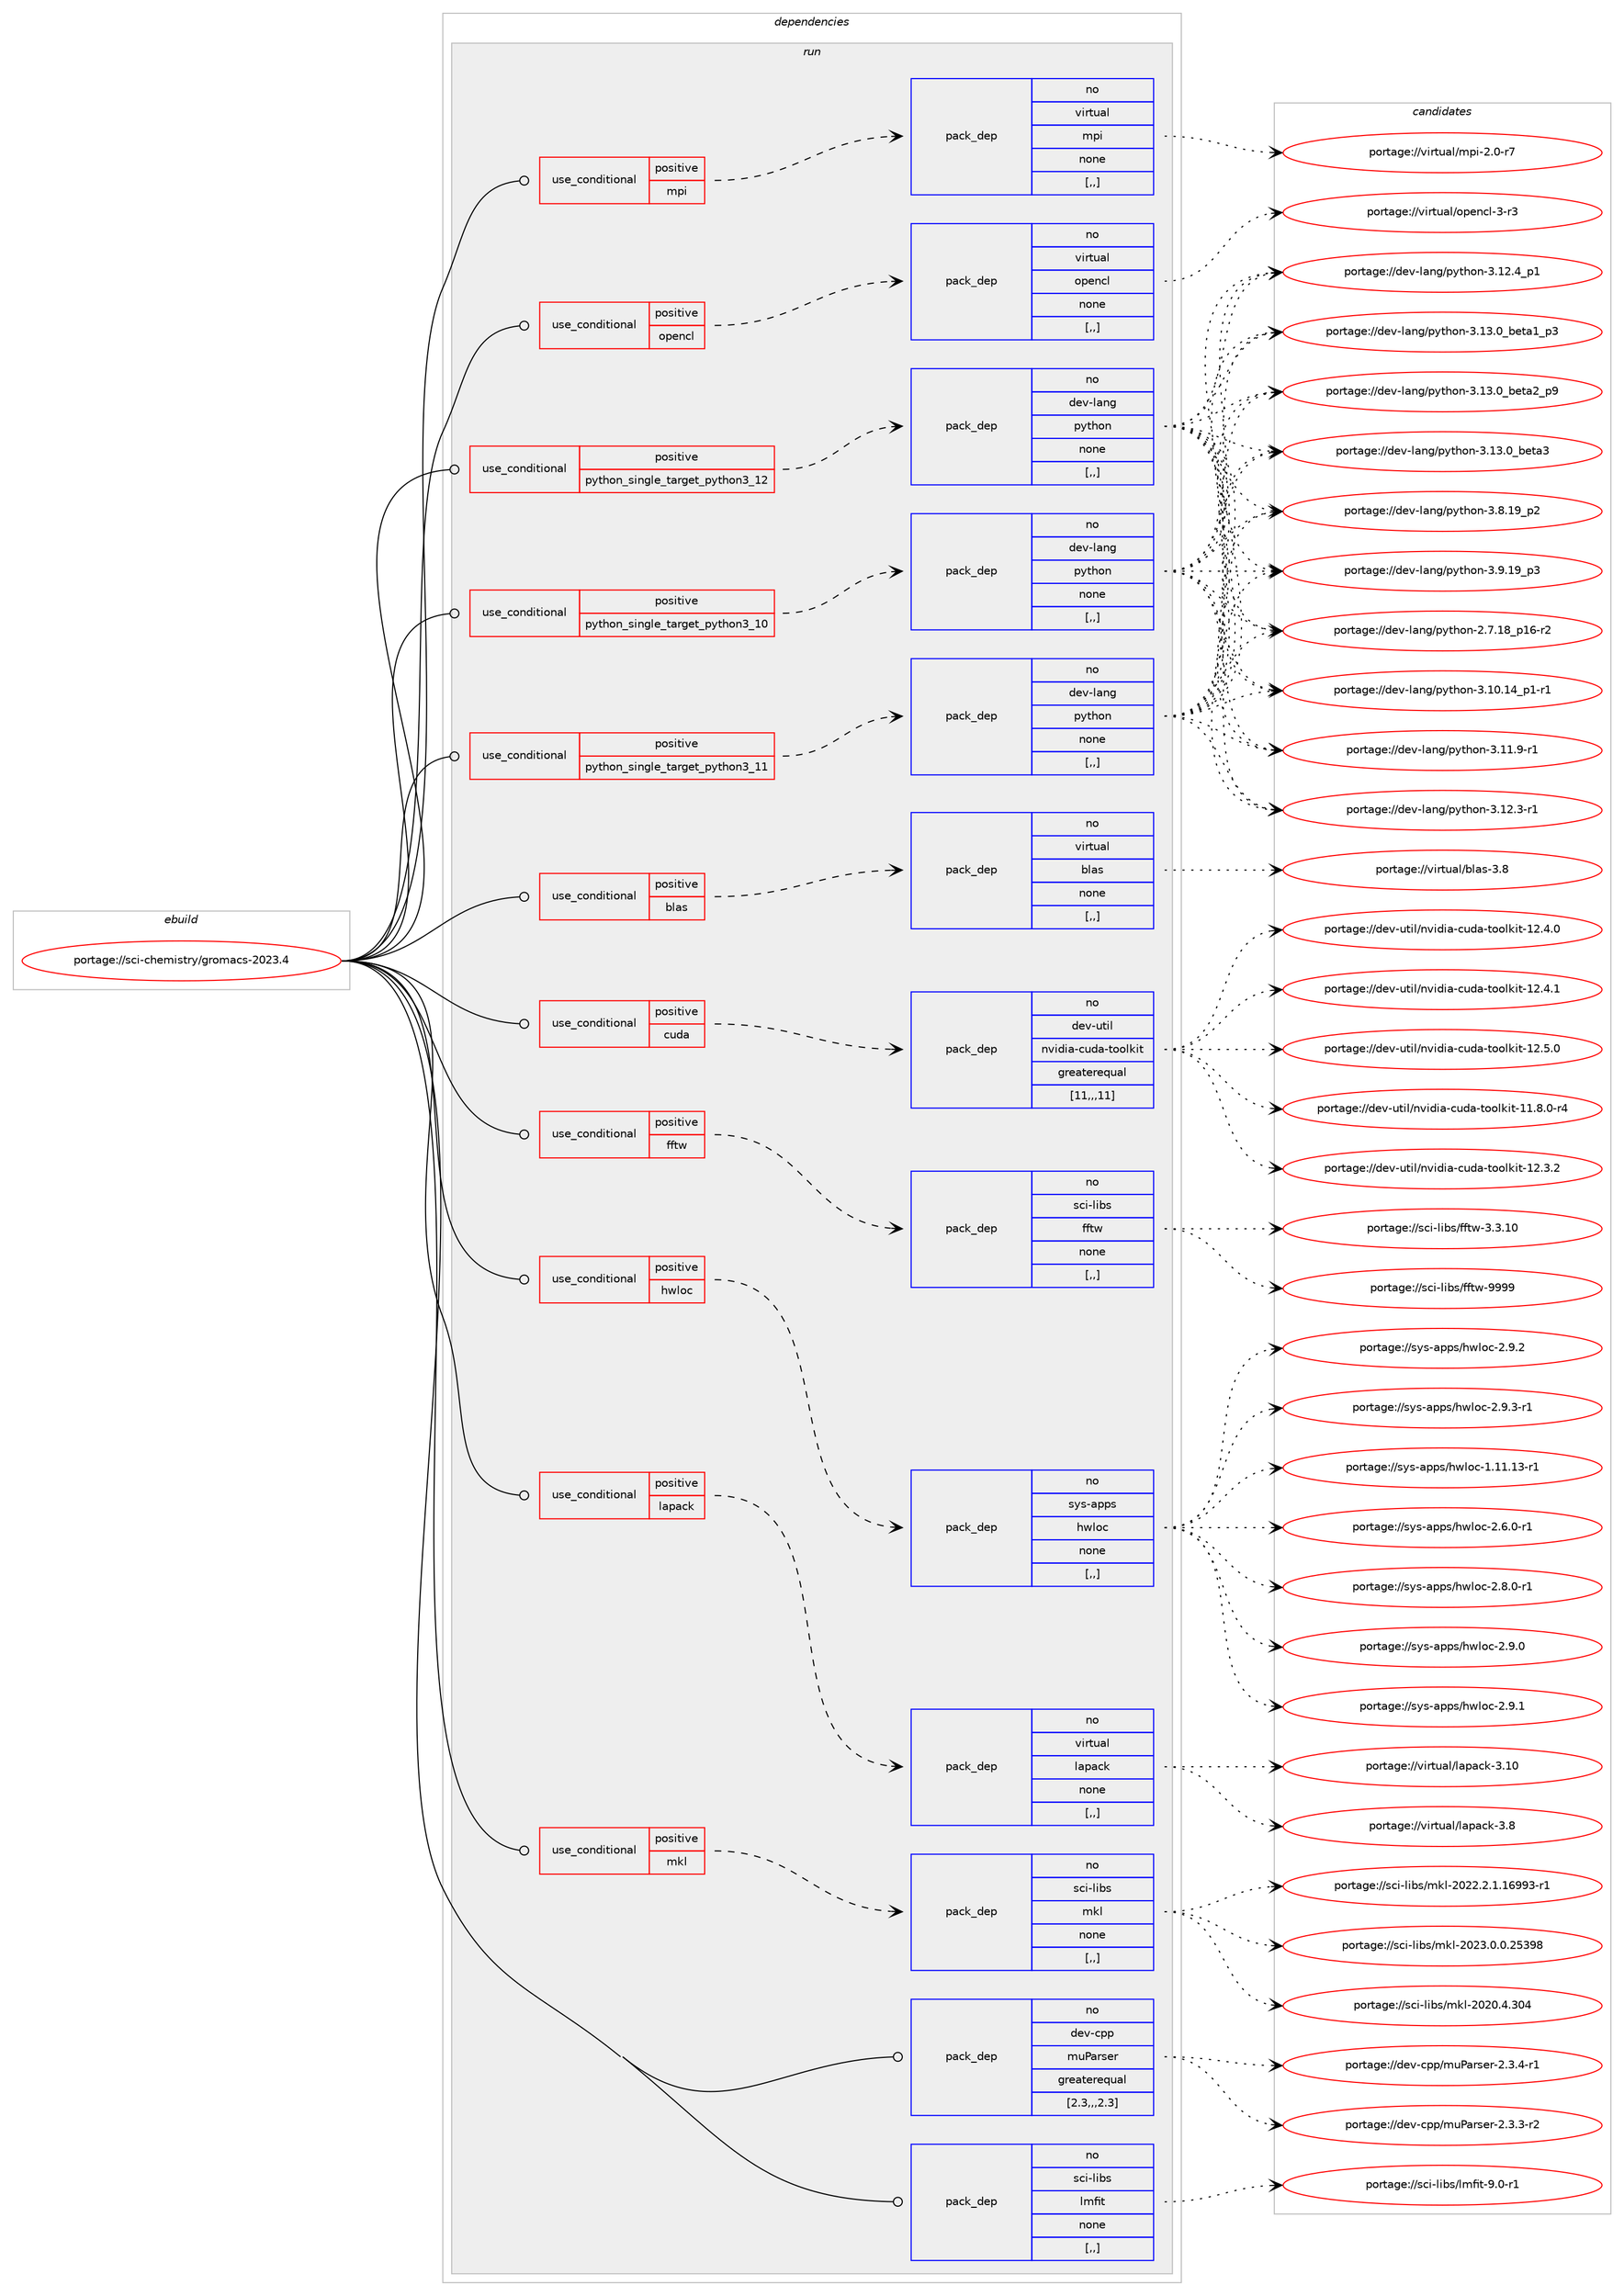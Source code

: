 digraph prolog {

# *************
# Graph options
# *************

newrank=true;
concentrate=true;
compound=true;
graph [rankdir=LR,fontname=Helvetica,fontsize=10,ranksep=1.5];#, ranksep=2.5, nodesep=0.2];
edge  [arrowhead=vee];
node  [fontname=Helvetica,fontsize=10];

# **********
# The ebuild
# **********

subgraph cluster_leftcol {
color=gray;
rank=same;
label=<<i>ebuild</i>>;
id [label="portage://sci-chemistry/gromacs-2023.4", color=red, width=4, href="../sci-chemistry/gromacs-2023.4.svg"];
}

# ****************
# The dependencies
# ****************

subgraph cluster_midcol {
color=gray;
label=<<i>dependencies</i>>;
subgraph cluster_compile {
fillcolor="#eeeeee";
style=filled;
label=<<i>compile</i>>;
}
subgraph cluster_compileandrun {
fillcolor="#eeeeee";
style=filled;
label=<<i>compile and run</i>>;
}
subgraph cluster_run {
fillcolor="#eeeeee";
style=filled;
label=<<i>run</i>>;
subgraph cond101709 {
dependency384678 [label=<<TABLE BORDER="0" CELLBORDER="1" CELLSPACING="0" CELLPADDING="4"><TR><TD ROWSPAN="3" CELLPADDING="10">use_conditional</TD></TR><TR><TD>positive</TD></TR><TR><TD>blas</TD></TR></TABLE>>, shape=none, color=red];
subgraph pack280212 {
dependency384679 [label=<<TABLE BORDER="0" CELLBORDER="1" CELLSPACING="0" CELLPADDING="4" WIDTH="220"><TR><TD ROWSPAN="6" CELLPADDING="30">pack_dep</TD></TR><TR><TD WIDTH="110">no</TD></TR><TR><TD>virtual</TD></TR><TR><TD>blas</TD></TR><TR><TD>none</TD></TR><TR><TD>[,,]</TD></TR></TABLE>>, shape=none, color=blue];
}
dependency384678:e -> dependency384679:w [weight=20,style="dashed",arrowhead="vee"];
}
id:e -> dependency384678:w [weight=20,style="solid",arrowhead="odot"];
subgraph cond101710 {
dependency384680 [label=<<TABLE BORDER="0" CELLBORDER="1" CELLSPACING="0" CELLPADDING="4"><TR><TD ROWSPAN="3" CELLPADDING="10">use_conditional</TD></TR><TR><TD>positive</TD></TR><TR><TD>cuda</TD></TR></TABLE>>, shape=none, color=red];
subgraph pack280213 {
dependency384681 [label=<<TABLE BORDER="0" CELLBORDER="1" CELLSPACING="0" CELLPADDING="4" WIDTH="220"><TR><TD ROWSPAN="6" CELLPADDING="30">pack_dep</TD></TR><TR><TD WIDTH="110">no</TD></TR><TR><TD>dev-util</TD></TR><TR><TD>nvidia-cuda-toolkit</TD></TR><TR><TD>greaterequal</TD></TR><TR><TD>[11,,,11]</TD></TR></TABLE>>, shape=none, color=blue];
}
dependency384680:e -> dependency384681:w [weight=20,style="dashed",arrowhead="vee"];
}
id:e -> dependency384680:w [weight=20,style="solid",arrowhead="odot"];
subgraph cond101711 {
dependency384682 [label=<<TABLE BORDER="0" CELLBORDER="1" CELLSPACING="0" CELLPADDING="4"><TR><TD ROWSPAN="3" CELLPADDING="10">use_conditional</TD></TR><TR><TD>positive</TD></TR><TR><TD>fftw</TD></TR></TABLE>>, shape=none, color=red];
subgraph pack280214 {
dependency384683 [label=<<TABLE BORDER="0" CELLBORDER="1" CELLSPACING="0" CELLPADDING="4" WIDTH="220"><TR><TD ROWSPAN="6" CELLPADDING="30">pack_dep</TD></TR><TR><TD WIDTH="110">no</TD></TR><TR><TD>sci-libs</TD></TR><TR><TD>fftw</TD></TR><TR><TD>none</TD></TR><TR><TD>[,,]</TD></TR></TABLE>>, shape=none, color=blue];
}
dependency384682:e -> dependency384683:w [weight=20,style="dashed",arrowhead="vee"];
}
id:e -> dependency384682:w [weight=20,style="solid",arrowhead="odot"];
subgraph cond101712 {
dependency384684 [label=<<TABLE BORDER="0" CELLBORDER="1" CELLSPACING="0" CELLPADDING="4"><TR><TD ROWSPAN="3" CELLPADDING="10">use_conditional</TD></TR><TR><TD>positive</TD></TR><TR><TD>hwloc</TD></TR></TABLE>>, shape=none, color=red];
subgraph pack280215 {
dependency384685 [label=<<TABLE BORDER="0" CELLBORDER="1" CELLSPACING="0" CELLPADDING="4" WIDTH="220"><TR><TD ROWSPAN="6" CELLPADDING="30">pack_dep</TD></TR><TR><TD WIDTH="110">no</TD></TR><TR><TD>sys-apps</TD></TR><TR><TD>hwloc</TD></TR><TR><TD>none</TD></TR><TR><TD>[,,]</TD></TR></TABLE>>, shape=none, color=blue];
}
dependency384684:e -> dependency384685:w [weight=20,style="dashed",arrowhead="vee"];
}
id:e -> dependency384684:w [weight=20,style="solid",arrowhead="odot"];
subgraph cond101713 {
dependency384686 [label=<<TABLE BORDER="0" CELLBORDER="1" CELLSPACING="0" CELLPADDING="4"><TR><TD ROWSPAN="3" CELLPADDING="10">use_conditional</TD></TR><TR><TD>positive</TD></TR><TR><TD>lapack</TD></TR></TABLE>>, shape=none, color=red];
subgraph pack280216 {
dependency384687 [label=<<TABLE BORDER="0" CELLBORDER="1" CELLSPACING="0" CELLPADDING="4" WIDTH="220"><TR><TD ROWSPAN="6" CELLPADDING="30">pack_dep</TD></TR><TR><TD WIDTH="110">no</TD></TR><TR><TD>virtual</TD></TR><TR><TD>lapack</TD></TR><TR><TD>none</TD></TR><TR><TD>[,,]</TD></TR></TABLE>>, shape=none, color=blue];
}
dependency384686:e -> dependency384687:w [weight=20,style="dashed",arrowhead="vee"];
}
id:e -> dependency384686:w [weight=20,style="solid",arrowhead="odot"];
subgraph cond101714 {
dependency384688 [label=<<TABLE BORDER="0" CELLBORDER="1" CELLSPACING="0" CELLPADDING="4"><TR><TD ROWSPAN="3" CELLPADDING="10">use_conditional</TD></TR><TR><TD>positive</TD></TR><TR><TD>mkl</TD></TR></TABLE>>, shape=none, color=red];
subgraph pack280217 {
dependency384689 [label=<<TABLE BORDER="0" CELLBORDER="1" CELLSPACING="0" CELLPADDING="4" WIDTH="220"><TR><TD ROWSPAN="6" CELLPADDING="30">pack_dep</TD></TR><TR><TD WIDTH="110">no</TD></TR><TR><TD>sci-libs</TD></TR><TR><TD>mkl</TD></TR><TR><TD>none</TD></TR><TR><TD>[,,]</TD></TR></TABLE>>, shape=none, color=blue];
}
dependency384688:e -> dependency384689:w [weight=20,style="dashed",arrowhead="vee"];
}
id:e -> dependency384688:w [weight=20,style="solid",arrowhead="odot"];
subgraph cond101715 {
dependency384690 [label=<<TABLE BORDER="0" CELLBORDER="1" CELLSPACING="0" CELLPADDING="4"><TR><TD ROWSPAN="3" CELLPADDING="10">use_conditional</TD></TR><TR><TD>positive</TD></TR><TR><TD>mpi</TD></TR></TABLE>>, shape=none, color=red];
subgraph pack280218 {
dependency384691 [label=<<TABLE BORDER="0" CELLBORDER="1" CELLSPACING="0" CELLPADDING="4" WIDTH="220"><TR><TD ROWSPAN="6" CELLPADDING="30">pack_dep</TD></TR><TR><TD WIDTH="110">no</TD></TR><TR><TD>virtual</TD></TR><TR><TD>mpi</TD></TR><TR><TD>none</TD></TR><TR><TD>[,,]</TD></TR></TABLE>>, shape=none, color=blue];
}
dependency384690:e -> dependency384691:w [weight=20,style="dashed",arrowhead="vee"];
}
id:e -> dependency384690:w [weight=20,style="solid",arrowhead="odot"];
subgraph cond101716 {
dependency384692 [label=<<TABLE BORDER="0" CELLBORDER="1" CELLSPACING="0" CELLPADDING="4"><TR><TD ROWSPAN="3" CELLPADDING="10">use_conditional</TD></TR><TR><TD>positive</TD></TR><TR><TD>opencl</TD></TR></TABLE>>, shape=none, color=red];
subgraph pack280219 {
dependency384693 [label=<<TABLE BORDER="0" CELLBORDER="1" CELLSPACING="0" CELLPADDING="4" WIDTH="220"><TR><TD ROWSPAN="6" CELLPADDING="30">pack_dep</TD></TR><TR><TD WIDTH="110">no</TD></TR><TR><TD>virtual</TD></TR><TR><TD>opencl</TD></TR><TR><TD>none</TD></TR><TR><TD>[,,]</TD></TR></TABLE>>, shape=none, color=blue];
}
dependency384692:e -> dependency384693:w [weight=20,style="dashed",arrowhead="vee"];
}
id:e -> dependency384692:w [weight=20,style="solid",arrowhead="odot"];
subgraph cond101717 {
dependency384694 [label=<<TABLE BORDER="0" CELLBORDER="1" CELLSPACING="0" CELLPADDING="4"><TR><TD ROWSPAN="3" CELLPADDING="10">use_conditional</TD></TR><TR><TD>positive</TD></TR><TR><TD>python_single_target_python3_10</TD></TR></TABLE>>, shape=none, color=red];
subgraph pack280220 {
dependency384695 [label=<<TABLE BORDER="0" CELLBORDER="1" CELLSPACING="0" CELLPADDING="4" WIDTH="220"><TR><TD ROWSPAN="6" CELLPADDING="30">pack_dep</TD></TR><TR><TD WIDTH="110">no</TD></TR><TR><TD>dev-lang</TD></TR><TR><TD>python</TD></TR><TR><TD>none</TD></TR><TR><TD>[,,]</TD></TR></TABLE>>, shape=none, color=blue];
}
dependency384694:e -> dependency384695:w [weight=20,style="dashed",arrowhead="vee"];
}
id:e -> dependency384694:w [weight=20,style="solid",arrowhead="odot"];
subgraph cond101718 {
dependency384696 [label=<<TABLE BORDER="0" CELLBORDER="1" CELLSPACING="0" CELLPADDING="4"><TR><TD ROWSPAN="3" CELLPADDING="10">use_conditional</TD></TR><TR><TD>positive</TD></TR><TR><TD>python_single_target_python3_11</TD></TR></TABLE>>, shape=none, color=red];
subgraph pack280221 {
dependency384697 [label=<<TABLE BORDER="0" CELLBORDER="1" CELLSPACING="0" CELLPADDING="4" WIDTH="220"><TR><TD ROWSPAN="6" CELLPADDING="30">pack_dep</TD></TR><TR><TD WIDTH="110">no</TD></TR><TR><TD>dev-lang</TD></TR><TR><TD>python</TD></TR><TR><TD>none</TD></TR><TR><TD>[,,]</TD></TR></TABLE>>, shape=none, color=blue];
}
dependency384696:e -> dependency384697:w [weight=20,style="dashed",arrowhead="vee"];
}
id:e -> dependency384696:w [weight=20,style="solid",arrowhead="odot"];
subgraph cond101719 {
dependency384698 [label=<<TABLE BORDER="0" CELLBORDER="1" CELLSPACING="0" CELLPADDING="4"><TR><TD ROWSPAN="3" CELLPADDING="10">use_conditional</TD></TR><TR><TD>positive</TD></TR><TR><TD>python_single_target_python3_12</TD></TR></TABLE>>, shape=none, color=red];
subgraph pack280222 {
dependency384699 [label=<<TABLE BORDER="0" CELLBORDER="1" CELLSPACING="0" CELLPADDING="4" WIDTH="220"><TR><TD ROWSPAN="6" CELLPADDING="30">pack_dep</TD></TR><TR><TD WIDTH="110">no</TD></TR><TR><TD>dev-lang</TD></TR><TR><TD>python</TD></TR><TR><TD>none</TD></TR><TR><TD>[,,]</TD></TR></TABLE>>, shape=none, color=blue];
}
dependency384698:e -> dependency384699:w [weight=20,style="dashed",arrowhead="vee"];
}
id:e -> dependency384698:w [weight=20,style="solid",arrowhead="odot"];
subgraph pack280223 {
dependency384700 [label=<<TABLE BORDER="0" CELLBORDER="1" CELLSPACING="0" CELLPADDING="4" WIDTH="220"><TR><TD ROWSPAN="6" CELLPADDING="30">pack_dep</TD></TR><TR><TD WIDTH="110">no</TD></TR><TR><TD>dev-cpp</TD></TR><TR><TD>muParser</TD></TR><TR><TD>greaterequal</TD></TR><TR><TD>[2.3,,,2.3]</TD></TR></TABLE>>, shape=none, color=blue];
}
id:e -> dependency384700:w [weight=20,style="solid",arrowhead="odot"];
subgraph pack280224 {
dependency384701 [label=<<TABLE BORDER="0" CELLBORDER="1" CELLSPACING="0" CELLPADDING="4" WIDTH="220"><TR><TD ROWSPAN="6" CELLPADDING="30">pack_dep</TD></TR><TR><TD WIDTH="110">no</TD></TR><TR><TD>sci-libs</TD></TR><TR><TD>lmfit</TD></TR><TR><TD>none</TD></TR><TR><TD>[,,]</TD></TR></TABLE>>, shape=none, color=blue];
}
id:e -> dependency384701:w [weight=20,style="solid",arrowhead="odot"];
}
}

# **************
# The candidates
# **************

subgraph cluster_choices {
rank=same;
color=gray;
label=<<i>candidates</i>>;

subgraph choice280212 {
color=black;
nodesep=1;
choice1181051141161179710847981089711545514656 [label="portage://virtual/blas-3.8", color=red, width=4,href="../virtual/blas-3.8.svg"];
dependency384679:e -> choice1181051141161179710847981089711545514656:w [style=dotted,weight="100"];
}
subgraph choice280213 {
color=black;
nodesep=1;
choice10010111845117116105108471101181051001059745991171009745116111111108107105116454949465646484511452 [label="portage://dev-util/nvidia-cuda-toolkit-11.8.0-r4", color=red, width=4,href="../dev-util/nvidia-cuda-toolkit-11.8.0-r4.svg"];
choice1001011184511711610510847110118105100105974599117100974511611111110810710511645495046514650 [label="portage://dev-util/nvidia-cuda-toolkit-12.3.2", color=red, width=4,href="../dev-util/nvidia-cuda-toolkit-12.3.2.svg"];
choice1001011184511711610510847110118105100105974599117100974511611111110810710511645495046524648 [label="portage://dev-util/nvidia-cuda-toolkit-12.4.0", color=red, width=4,href="../dev-util/nvidia-cuda-toolkit-12.4.0.svg"];
choice1001011184511711610510847110118105100105974599117100974511611111110810710511645495046524649 [label="portage://dev-util/nvidia-cuda-toolkit-12.4.1", color=red, width=4,href="../dev-util/nvidia-cuda-toolkit-12.4.1.svg"];
choice1001011184511711610510847110118105100105974599117100974511611111110810710511645495046534648 [label="portage://dev-util/nvidia-cuda-toolkit-12.5.0", color=red, width=4,href="../dev-util/nvidia-cuda-toolkit-12.5.0.svg"];
dependency384681:e -> choice10010111845117116105108471101181051001059745991171009745116111111108107105116454949465646484511452:w [style=dotted,weight="100"];
dependency384681:e -> choice1001011184511711610510847110118105100105974599117100974511611111110810710511645495046514650:w [style=dotted,weight="100"];
dependency384681:e -> choice1001011184511711610510847110118105100105974599117100974511611111110810710511645495046524648:w [style=dotted,weight="100"];
dependency384681:e -> choice1001011184511711610510847110118105100105974599117100974511611111110810710511645495046524649:w [style=dotted,weight="100"];
dependency384681:e -> choice1001011184511711610510847110118105100105974599117100974511611111110810710511645495046534648:w [style=dotted,weight="100"];
}
subgraph choice280214 {
color=black;
nodesep=1;
choice1159910545108105981154710210211611945514651464948 [label="portage://sci-libs/fftw-3.3.10", color=red, width=4,href="../sci-libs/fftw-3.3.10.svg"];
choice115991054510810598115471021021161194557575757 [label="portage://sci-libs/fftw-9999", color=red, width=4,href="../sci-libs/fftw-9999.svg"];
dependency384683:e -> choice1159910545108105981154710210211611945514651464948:w [style=dotted,weight="100"];
dependency384683:e -> choice115991054510810598115471021021161194557575757:w [style=dotted,weight="100"];
}
subgraph choice280215 {
color=black;
nodesep=1;
choice1151211154597112112115471041191081119945494649494649514511449 [label="portage://sys-apps/hwloc-1.11.13-r1", color=red, width=4,href="../sys-apps/hwloc-1.11.13-r1.svg"];
choice115121115459711211211547104119108111994550465446484511449 [label="portage://sys-apps/hwloc-2.6.0-r1", color=red, width=4,href="../sys-apps/hwloc-2.6.0-r1.svg"];
choice115121115459711211211547104119108111994550465646484511449 [label="portage://sys-apps/hwloc-2.8.0-r1", color=red, width=4,href="../sys-apps/hwloc-2.8.0-r1.svg"];
choice11512111545971121121154710411910811199455046574648 [label="portage://sys-apps/hwloc-2.9.0", color=red, width=4,href="../sys-apps/hwloc-2.9.0.svg"];
choice11512111545971121121154710411910811199455046574649 [label="portage://sys-apps/hwloc-2.9.1", color=red, width=4,href="../sys-apps/hwloc-2.9.1.svg"];
choice11512111545971121121154710411910811199455046574650 [label="portage://sys-apps/hwloc-2.9.2", color=red, width=4,href="../sys-apps/hwloc-2.9.2.svg"];
choice115121115459711211211547104119108111994550465746514511449 [label="portage://sys-apps/hwloc-2.9.3-r1", color=red, width=4,href="../sys-apps/hwloc-2.9.3-r1.svg"];
dependency384685:e -> choice1151211154597112112115471041191081119945494649494649514511449:w [style=dotted,weight="100"];
dependency384685:e -> choice115121115459711211211547104119108111994550465446484511449:w [style=dotted,weight="100"];
dependency384685:e -> choice115121115459711211211547104119108111994550465646484511449:w [style=dotted,weight="100"];
dependency384685:e -> choice11512111545971121121154710411910811199455046574648:w [style=dotted,weight="100"];
dependency384685:e -> choice11512111545971121121154710411910811199455046574649:w [style=dotted,weight="100"];
dependency384685:e -> choice11512111545971121121154710411910811199455046574650:w [style=dotted,weight="100"];
dependency384685:e -> choice115121115459711211211547104119108111994550465746514511449:w [style=dotted,weight="100"];
}
subgraph choice280216 {
color=black;
nodesep=1;
choice11810511411611797108471089711297991074551464948 [label="portage://virtual/lapack-3.10", color=red, width=4,href="../virtual/lapack-3.10.svg"];
choice118105114116117971084710897112979910745514656 [label="portage://virtual/lapack-3.8", color=red, width=4,href="../virtual/lapack-3.8.svg"];
dependency384687:e -> choice11810511411611797108471089711297991074551464948:w [style=dotted,weight="100"];
dependency384687:e -> choice118105114116117971084710897112979910745514656:w [style=dotted,weight="100"];
}
subgraph choice280217 {
color=black;
nodesep=1;
choice115991054510810598115471091071084550485048465246514852 [label="portage://sci-libs/mkl-2020.4.304", color=red, width=4,href="../sci-libs/mkl-2020.4.304.svg"];
choice115991054510810598115471091071084550485050465046494649545757514511449 [label="portage://sci-libs/mkl-2022.2.1.16993-r1", color=red, width=4,href="../sci-libs/mkl-2022.2.1.16993-r1.svg"];
choice11599105451081059811547109107108455048505146484648465053515756 [label="portage://sci-libs/mkl-2023.0.0.25398", color=red, width=4,href="../sci-libs/mkl-2023.0.0.25398.svg"];
dependency384689:e -> choice115991054510810598115471091071084550485048465246514852:w [style=dotted,weight="100"];
dependency384689:e -> choice115991054510810598115471091071084550485050465046494649545757514511449:w [style=dotted,weight="100"];
dependency384689:e -> choice11599105451081059811547109107108455048505146484648465053515756:w [style=dotted,weight="100"];
}
subgraph choice280218 {
color=black;
nodesep=1;
choice1181051141161179710847109112105455046484511455 [label="portage://virtual/mpi-2.0-r7", color=red, width=4,href="../virtual/mpi-2.0-r7.svg"];
dependency384691:e -> choice1181051141161179710847109112105455046484511455:w [style=dotted,weight="100"];
}
subgraph choice280219 {
color=black;
nodesep=1;
choice11810511411611797108471111121011109910845514511451 [label="portage://virtual/opencl-3-r3", color=red, width=4,href="../virtual/opencl-3-r3.svg"];
dependency384693:e -> choice11810511411611797108471111121011109910845514511451:w [style=dotted,weight="100"];
}
subgraph choice280220 {
color=black;
nodesep=1;
choice100101118451089711010347112121116104111110455046554649569511249544511450 [label="portage://dev-lang/python-2.7.18_p16-r2", color=red, width=4,href="../dev-lang/python-2.7.18_p16-r2.svg"];
choice100101118451089711010347112121116104111110455146494846495295112494511449 [label="portage://dev-lang/python-3.10.14_p1-r1", color=red, width=4,href="../dev-lang/python-3.10.14_p1-r1.svg"];
choice100101118451089711010347112121116104111110455146494946574511449 [label="portage://dev-lang/python-3.11.9-r1", color=red, width=4,href="../dev-lang/python-3.11.9-r1.svg"];
choice100101118451089711010347112121116104111110455146495046514511449 [label="portage://dev-lang/python-3.12.3-r1", color=red, width=4,href="../dev-lang/python-3.12.3-r1.svg"];
choice100101118451089711010347112121116104111110455146495046529511249 [label="portage://dev-lang/python-3.12.4_p1", color=red, width=4,href="../dev-lang/python-3.12.4_p1.svg"];
choice10010111845108971101034711212111610411111045514649514648959810111697499511251 [label="portage://dev-lang/python-3.13.0_beta1_p3", color=red, width=4,href="../dev-lang/python-3.13.0_beta1_p3.svg"];
choice10010111845108971101034711212111610411111045514649514648959810111697509511257 [label="portage://dev-lang/python-3.13.0_beta2_p9", color=red, width=4,href="../dev-lang/python-3.13.0_beta2_p9.svg"];
choice1001011184510897110103471121211161041111104551464951464895981011169751 [label="portage://dev-lang/python-3.13.0_beta3", color=red, width=4,href="../dev-lang/python-3.13.0_beta3.svg"];
choice100101118451089711010347112121116104111110455146564649579511250 [label="portage://dev-lang/python-3.8.19_p2", color=red, width=4,href="../dev-lang/python-3.8.19_p2.svg"];
choice100101118451089711010347112121116104111110455146574649579511251 [label="portage://dev-lang/python-3.9.19_p3", color=red, width=4,href="../dev-lang/python-3.9.19_p3.svg"];
dependency384695:e -> choice100101118451089711010347112121116104111110455046554649569511249544511450:w [style=dotted,weight="100"];
dependency384695:e -> choice100101118451089711010347112121116104111110455146494846495295112494511449:w [style=dotted,weight="100"];
dependency384695:e -> choice100101118451089711010347112121116104111110455146494946574511449:w [style=dotted,weight="100"];
dependency384695:e -> choice100101118451089711010347112121116104111110455146495046514511449:w [style=dotted,weight="100"];
dependency384695:e -> choice100101118451089711010347112121116104111110455146495046529511249:w [style=dotted,weight="100"];
dependency384695:e -> choice10010111845108971101034711212111610411111045514649514648959810111697499511251:w [style=dotted,weight="100"];
dependency384695:e -> choice10010111845108971101034711212111610411111045514649514648959810111697509511257:w [style=dotted,weight="100"];
dependency384695:e -> choice1001011184510897110103471121211161041111104551464951464895981011169751:w [style=dotted,weight="100"];
dependency384695:e -> choice100101118451089711010347112121116104111110455146564649579511250:w [style=dotted,weight="100"];
dependency384695:e -> choice100101118451089711010347112121116104111110455146574649579511251:w [style=dotted,weight="100"];
}
subgraph choice280221 {
color=black;
nodesep=1;
choice100101118451089711010347112121116104111110455046554649569511249544511450 [label="portage://dev-lang/python-2.7.18_p16-r2", color=red, width=4,href="../dev-lang/python-2.7.18_p16-r2.svg"];
choice100101118451089711010347112121116104111110455146494846495295112494511449 [label="portage://dev-lang/python-3.10.14_p1-r1", color=red, width=4,href="../dev-lang/python-3.10.14_p1-r1.svg"];
choice100101118451089711010347112121116104111110455146494946574511449 [label="portage://dev-lang/python-3.11.9-r1", color=red, width=4,href="../dev-lang/python-3.11.9-r1.svg"];
choice100101118451089711010347112121116104111110455146495046514511449 [label="portage://dev-lang/python-3.12.3-r1", color=red, width=4,href="../dev-lang/python-3.12.3-r1.svg"];
choice100101118451089711010347112121116104111110455146495046529511249 [label="portage://dev-lang/python-3.12.4_p1", color=red, width=4,href="../dev-lang/python-3.12.4_p1.svg"];
choice10010111845108971101034711212111610411111045514649514648959810111697499511251 [label="portage://dev-lang/python-3.13.0_beta1_p3", color=red, width=4,href="../dev-lang/python-3.13.0_beta1_p3.svg"];
choice10010111845108971101034711212111610411111045514649514648959810111697509511257 [label="portage://dev-lang/python-3.13.0_beta2_p9", color=red, width=4,href="../dev-lang/python-3.13.0_beta2_p9.svg"];
choice1001011184510897110103471121211161041111104551464951464895981011169751 [label="portage://dev-lang/python-3.13.0_beta3", color=red, width=4,href="../dev-lang/python-3.13.0_beta3.svg"];
choice100101118451089711010347112121116104111110455146564649579511250 [label="portage://dev-lang/python-3.8.19_p2", color=red, width=4,href="../dev-lang/python-3.8.19_p2.svg"];
choice100101118451089711010347112121116104111110455146574649579511251 [label="portage://dev-lang/python-3.9.19_p3", color=red, width=4,href="../dev-lang/python-3.9.19_p3.svg"];
dependency384697:e -> choice100101118451089711010347112121116104111110455046554649569511249544511450:w [style=dotted,weight="100"];
dependency384697:e -> choice100101118451089711010347112121116104111110455146494846495295112494511449:w [style=dotted,weight="100"];
dependency384697:e -> choice100101118451089711010347112121116104111110455146494946574511449:w [style=dotted,weight="100"];
dependency384697:e -> choice100101118451089711010347112121116104111110455146495046514511449:w [style=dotted,weight="100"];
dependency384697:e -> choice100101118451089711010347112121116104111110455146495046529511249:w [style=dotted,weight="100"];
dependency384697:e -> choice10010111845108971101034711212111610411111045514649514648959810111697499511251:w [style=dotted,weight="100"];
dependency384697:e -> choice10010111845108971101034711212111610411111045514649514648959810111697509511257:w [style=dotted,weight="100"];
dependency384697:e -> choice1001011184510897110103471121211161041111104551464951464895981011169751:w [style=dotted,weight="100"];
dependency384697:e -> choice100101118451089711010347112121116104111110455146564649579511250:w [style=dotted,weight="100"];
dependency384697:e -> choice100101118451089711010347112121116104111110455146574649579511251:w [style=dotted,weight="100"];
}
subgraph choice280222 {
color=black;
nodesep=1;
choice100101118451089711010347112121116104111110455046554649569511249544511450 [label="portage://dev-lang/python-2.7.18_p16-r2", color=red, width=4,href="../dev-lang/python-2.7.18_p16-r2.svg"];
choice100101118451089711010347112121116104111110455146494846495295112494511449 [label="portage://dev-lang/python-3.10.14_p1-r1", color=red, width=4,href="../dev-lang/python-3.10.14_p1-r1.svg"];
choice100101118451089711010347112121116104111110455146494946574511449 [label="portage://dev-lang/python-3.11.9-r1", color=red, width=4,href="../dev-lang/python-3.11.9-r1.svg"];
choice100101118451089711010347112121116104111110455146495046514511449 [label="portage://dev-lang/python-3.12.3-r1", color=red, width=4,href="../dev-lang/python-3.12.3-r1.svg"];
choice100101118451089711010347112121116104111110455146495046529511249 [label="portage://dev-lang/python-3.12.4_p1", color=red, width=4,href="../dev-lang/python-3.12.4_p1.svg"];
choice10010111845108971101034711212111610411111045514649514648959810111697499511251 [label="portage://dev-lang/python-3.13.0_beta1_p3", color=red, width=4,href="../dev-lang/python-3.13.0_beta1_p3.svg"];
choice10010111845108971101034711212111610411111045514649514648959810111697509511257 [label="portage://dev-lang/python-3.13.0_beta2_p9", color=red, width=4,href="../dev-lang/python-3.13.0_beta2_p9.svg"];
choice1001011184510897110103471121211161041111104551464951464895981011169751 [label="portage://dev-lang/python-3.13.0_beta3", color=red, width=4,href="../dev-lang/python-3.13.0_beta3.svg"];
choice100101118451089711010347112121116104111110455146564649579511250 [label="portage://dev-lang/python-3.8.19_p2", color=red, width=4,href="../dev-lang/python-3.8.19_p2.svg"];
choice100101118451089711010347112121116104111110455146574649579511251 [label="portage://dev-lang/python-3.9.19_p3", color=red, width=4,href="../dev-lang/python-3.9.19_p3.svg"];
dependency384699:e -> choice100101118451089711010347112121116104111110455046554649569511249544511450:w [style=dotted,weight="100"];
dependency384699:e -> choice100101118451089711010347112121116104111110455146494846495295112494511449:w [style=dotted,weight="100"];
dependency384699:e -> choice100101118451089711010347112121116104111110455146494946574511449:w [style=dotted,weight="100"];
dependency384699:e -> choice100101118451089711010347112121116104111110455146495046514511449:w [style=dotted,weight="100"];
dependency384699:e -> choice100101118451089711010347112121116104111110455146495046529511249:w [style=dotted,weight="100"];
dependency384699:e -> choice10010111845108971101034711212111610411111045514649514648959810111697499511251:w [style=dotted,weight="100"];
dependency384699:e -> choice10010111845108971101034711212111610411111045514649514648959810111697509511257:w [style=dotted,weight="100"];
dependency384699:e -> choice1001011184510897110103471121211161041111104551464951464895981011169751:w [style=dotted,weight="100"];
dependency384699:e -> choice100101118451089711010347112121116104111110455146564649579511250:w [style=dotted,weight="100"];
dependency384699:e -> choice100101118451089711010347112121116104111110455146574649579511251:w [style=dotted,weight="100"];
}
subgraph choice280223 {
color=black;
nodesep=1;
choice10010111845991121124710911780971141151011144550465146514511450 [label="portage://dev-cpp/muParser-2.3.3-r2", color=red, width=4,href="../dev-cpp/muParser-2.3.3-r2.svg"];
choice10010111845991121124710911780971141151011144550465146524511449 [label="portage://dev-cpp/muParser-2.3.4-r1", color=red, width=4,href="../dev-cpp/muParser-2.3.4-r1.svg"];
dependency384700:e -> choice10010111845991121124710911780971141151011144550465146514511450:w [style=dotted,weight="100"];
dependency384700:e -> choice10010111845991121124710911780971141151011144550465146524511449:w [style=dotted,weight="100"];
}
subgraph choice280224 {
color=black;
nodesep=1;
choice11599105451081059811547108109102105116455746484511449 [label="portage://sci-libs/lmfit-9.0-r1", color=red, width=4,href="../sci-libs/lmfit-9.0-r1.svg"];
dependency384701:e -> choice11599105451081059811547108109102105116455746484511449:w [style=dotted,weight="100"];
}
}

}
